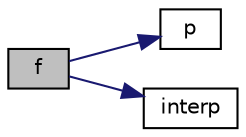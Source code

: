 digraph "f"
{
  edge [fontname="Helvetica",fontsize="10",labelfontname="Helvetica",labelfontsize="10"];
  node [fontname="Helvetica",fontsize="10",shape=record];
  rankdir="LR";
  Node0 [label="f",height=0.2,width=0.4,color="black", fillcolor="grey75", style="filled", fontcolor="black"];
  Node0 -> Node1 [color="midnightblue",fontsize="10",style="solid",fontname="Helvetica"];
  Node1 [label="p",height=0.2,width=0.4,color="black", fillcolor="white", style="filled",URL="$_data___generator_2_input_8h.html#abe8880126524e4cd8a95094d7e70c4d7"];
  Node0 -> Node2 [color="midnightblue",fontsize="10",style="solid",fontname="Helvetica"];
  Node2 [label="interp",height=0.2,width=0.4,color="black", fillcolor="white", style="filled",URL="$_data___generator_2_input_8h.html#a1518bf2507ae0de796462fe244a92884"];
}
